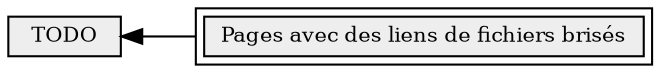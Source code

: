 digraph a {
size="8,20";
rankdir=LR;
node [height=0 style="filled", shape="box", font="Helvetica-Bold", fontsize="10", color="#00000"];
"TODO" -> "Pages_avec_des_liens_de_fichiers_brisés" [dir=back];
"Pages_avec_des_liens_de_fichiers_brisés" [URL="http://smw.learning-socle.org/index.php/Cat%C3%A9gorie:Pages_avec_des_liens_de_fichiers_bris%C3%A9s",peripheries=2,label="Pages avec des liens de fichiers brisés",fillcolor="#EEEEEE"];
"TODO" [URL="http://smw.learning-socle.org/index.php/Cat%C3%A9gorie:TODO",peripheries=1,label="TODO",fillcolor="#EEEEEE"];
}
